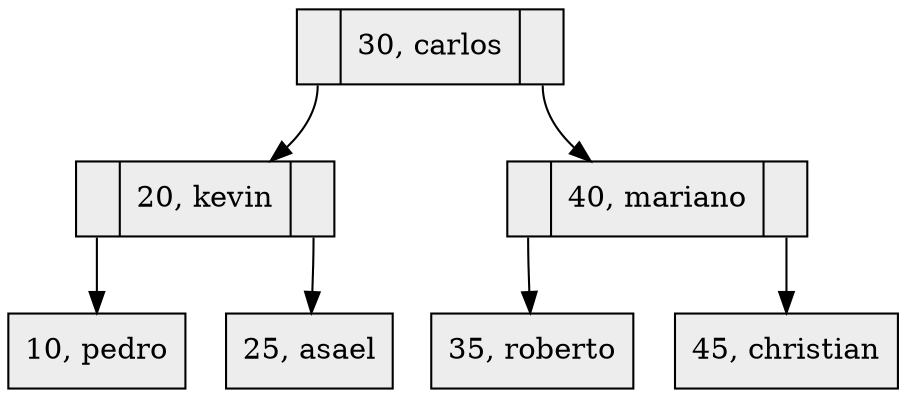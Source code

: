 digraph G { 
rankdir=TB; 
node [shape = record, color=black , style=filled, fillcolor=gray93];
nodo30[label ="<C0>| 30, carlos |<C1> "]; 
nodo20[label ="<C0>| 20, kevin |<C1> "]; 
nodo10[label ="10, pedro"]; 
nodo20:C0->nodo10
nodo25[label ="25, asael"]; 
nodo20:C1->nodo25
nodo30:C0->nodo20
nodo40[label ="<C0>| 40, mariano |<C1> "]; 
nodo35[label ="35, roberto"]; 
nodo40:C0->nodo35
nodo45[label ="45, christian"]; 
nodo40:C1->nodo45
nodo30:C1->nodo40
} 
